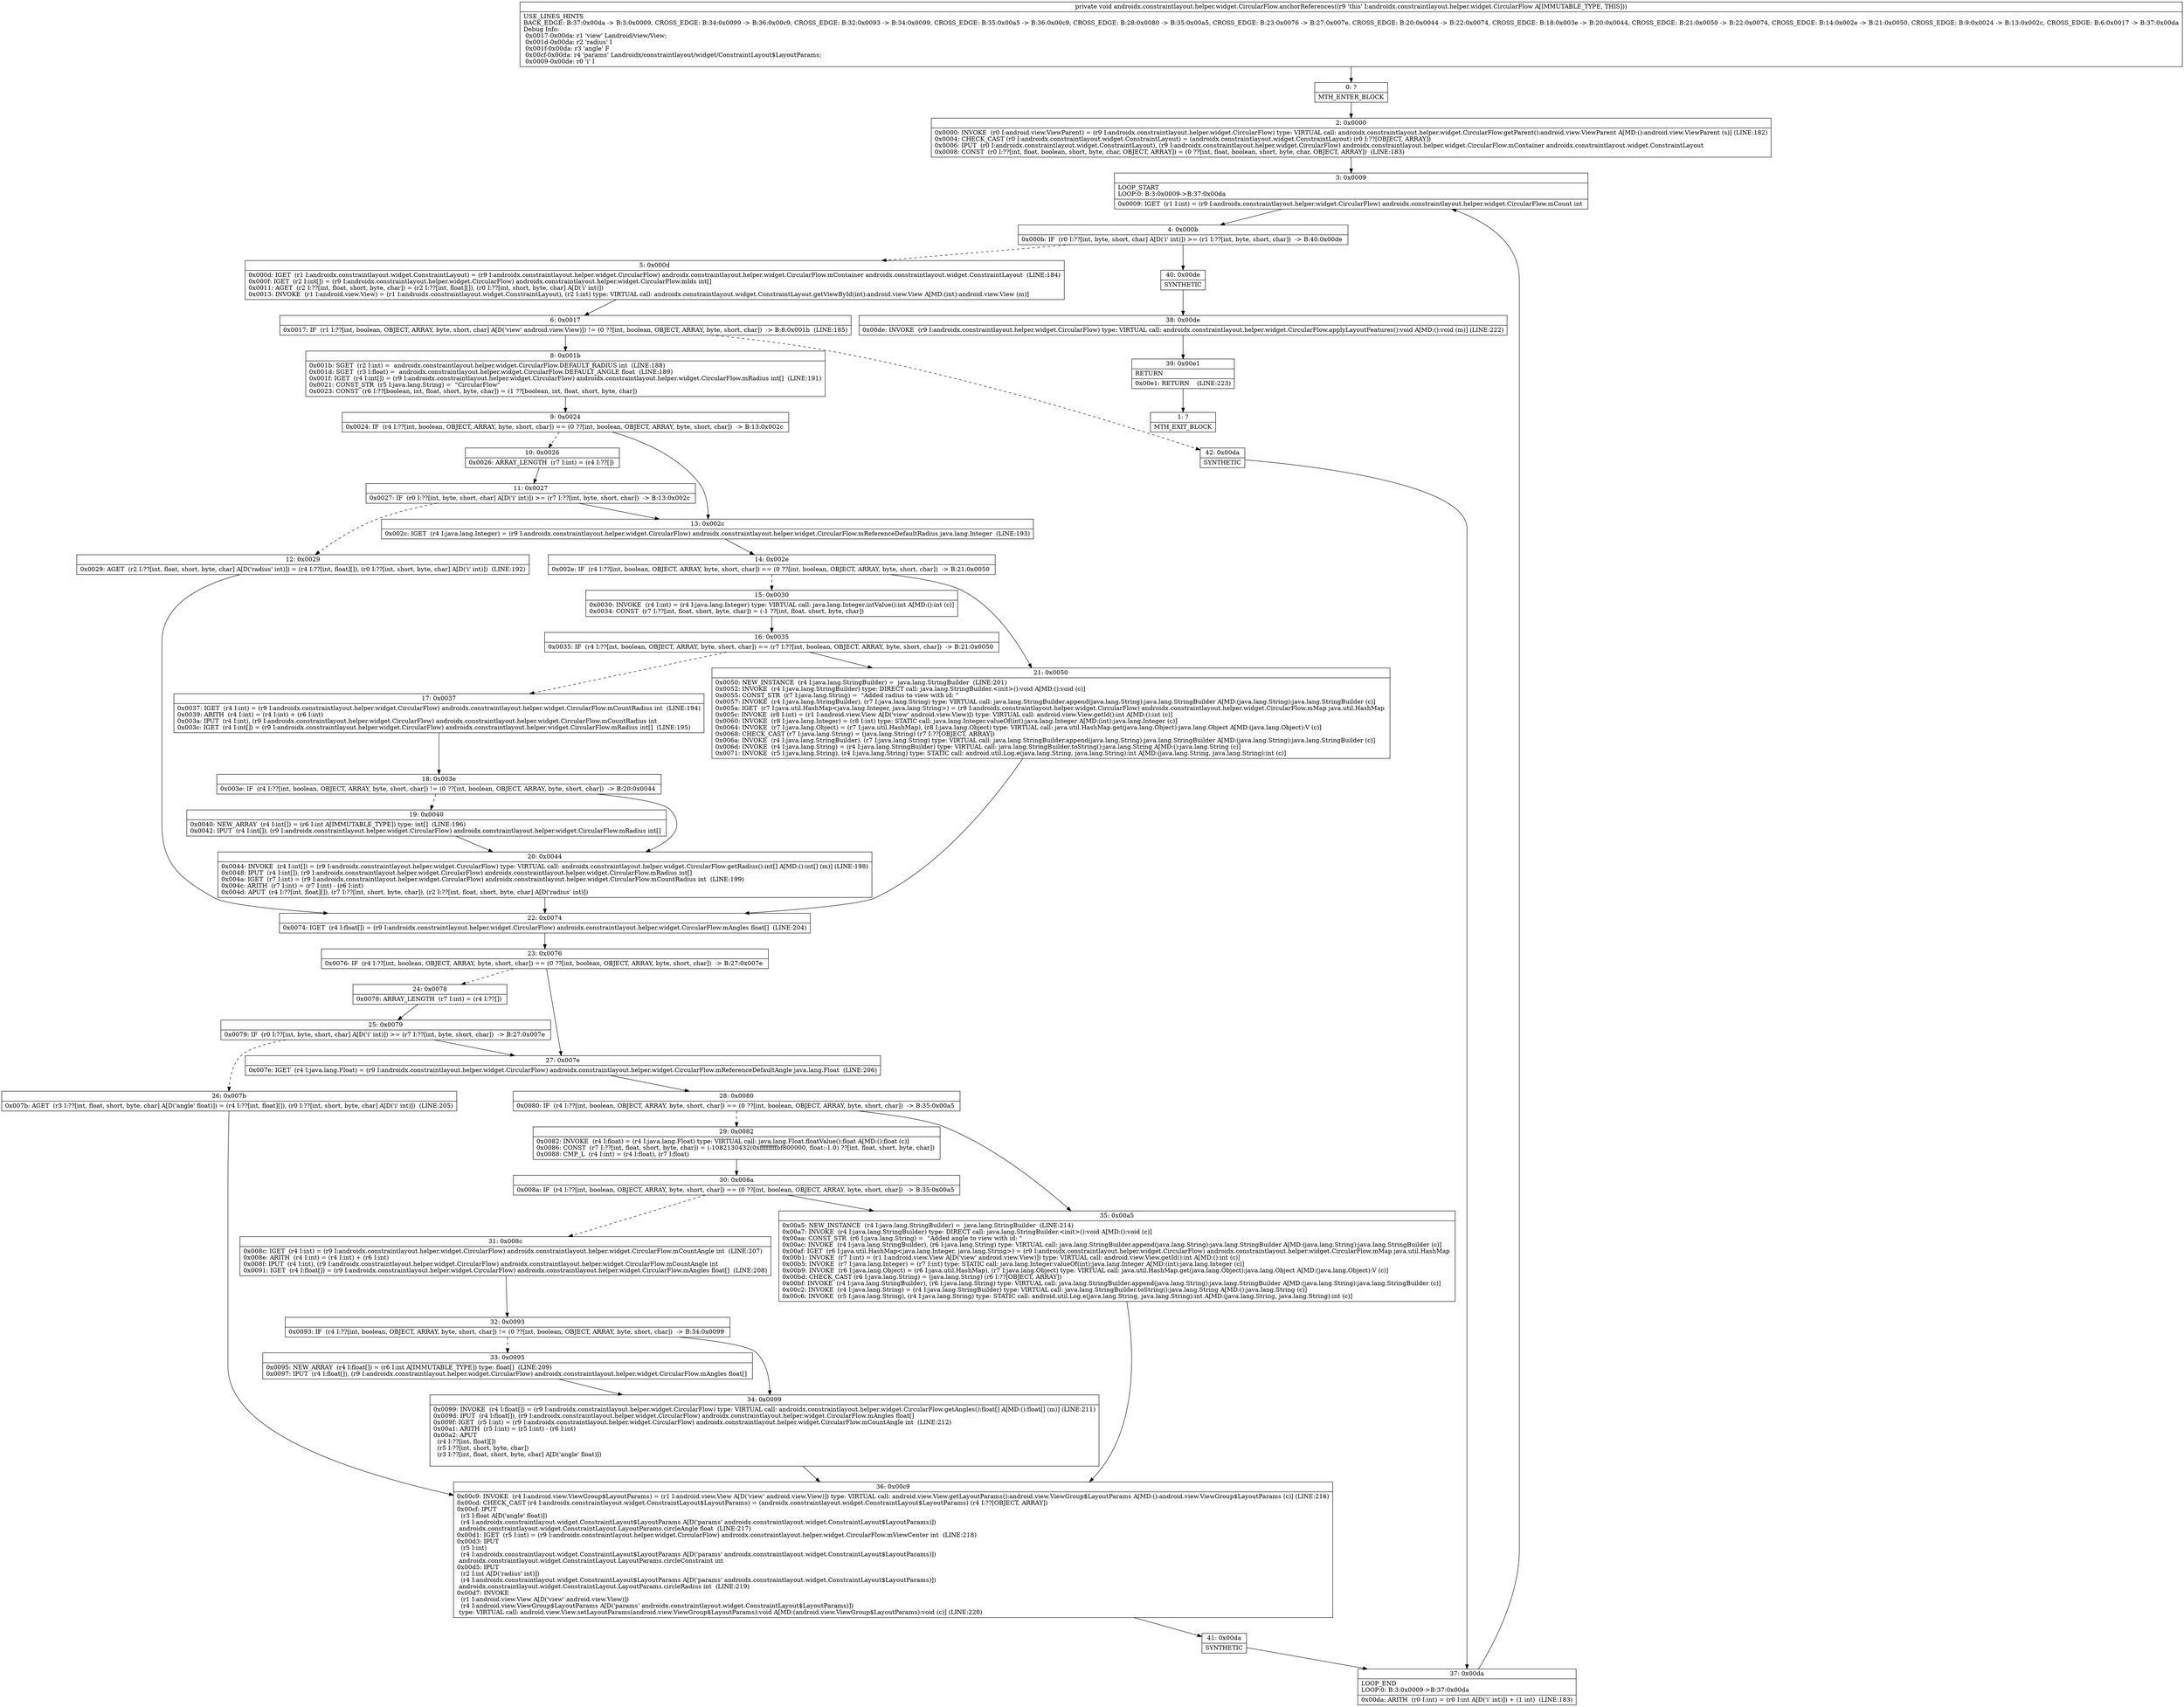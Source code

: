 digraph "CFG forandroidx.constraintlayout.helper.widget.CircularFlow.anchorReferences()V" {
Node_0 [shape=record,label="{0\:\ ?|MTH_ENTER_BLOCK\l}"];
Node_2 [shape=record,label="{2\:\ 0x0000|0x0000: INVOKE  (r0 I:android.view.ViewParent) = (r9 I:androidx.constraintlayout.helper.widget.CircularFlow) type: VIRTUAL call: androidx.constraintlayout.helper.widget.CircularFlow.getParent():android.view.ViewParent A[MD:():android.view.ViewParent (s)] (LINE:182)\l0x0004: CHECK_CAST (r0 I:androidx.constraintlayout.widget.ConstraintLayout) = (androidx.constraintlayout.widget.ConstraintLayout) (r0 I:??[OBJECT, ARRAY]) \l0x0006: IPUT  (r0 I:androidx.constraintlayout.widget.ConstraintLayout), (r9 I:androidx.constraintlayout.helper.widget.CircularFlow) androidx.constraintlayout.helper.widget.CircularFlow.mContainer androidx.constraintlayout.widget.ConstraintLayout \l0x0008: CONST  (r0 I:??[int, float, boolean, short, byte, char, OBJECT, ARRAY]) = (0 ??[int, float, boolean, short, byte, char, OBJECT, ARRAY])  (LINE:183)\l}"];
Node_3 [shape=record,label="{3\:\ 0x0009|LOOP_START\lLOOP:0: B:3:0x0009\-\>B:37:0x00da\l|0x0009: IGET  (r1 I:int) = (r9 I:androidx.constraintlayout.helper.widget.CircularFlow) androidx.constraintlayout.helper.widget.CircularFlow.mCount int \l}"];
Node_4 [shape=record,label="{4\:\ 0x000b|0x000b: IF  (r0 I:??[int, byte, short, char] A[D('i' int)]) \>= (r1 I:??[int, byte, short, char])  \-\> B:40:0x00de \l}"];
Node_5 [shape=record,label="{5\:\ 0x000d|0x000d: IGET  (r1 I:androidx.constraintlayout.widget.ConstraintLayout) = (r9 I:androidx.constraintlayout.helper.widget.CircularFlow) androidx.constraintlayout.helper.widget.CircularFlow.mContainer androidx.constraintlayout.widget.ConstraintLayout  (LINE:184)\l0x000f: IGET  (r2 I:int[]) = (r9 I:androidx.constraintlayout.helper.widget.CircularFlow) androidx.constraintlayout.helper.widget.CircularFlow.mIds int[] \l0x0011: AGET  (r2 I:??[int, float, short, byte, char]) = (r2 I:??[int, float][]), (r0 I:??[int, short, byte, char] A[D('i' int)]) \l0x0013: INVOKE  (r1 I:android.view.View) = (r1 I:androidx.constraintlayout.widget.ConstraintLayout), (r2 I:int) type: VIRTUAL call: androidx.constraintlayout.widget.ConstraintLayout.getViewById(int):android.view.View A[MD:(int):android.view.View (m)]\l}"];
Node_6 [shape=record,label="{6\:\ 0x0017|0x0017: IF  (r1 I:??[int, boolean, OBJECT, ARRAY, byte, short, char] A[D('view' android.view.View)]) != (0 ??[int, boolean, OBJECT, ARRAY, byte, short, char])  \-\> B:8:0x001b  (LINE:185)\l}"];
Node_8 [shape=record,label="{8\:\ 0x001b|0x001b: SGET  (r2 I:int) =  androidx.constraintlayout.helper.widget.CircularFlow.DEFAULT_RADIUS int  (LINE:188)\l0x001d: SGET  (r3 I:float) =  androidx.constraintlayout.helper.widget.CircularFlow.DEFAULT_ANGLE float  (LINE:189)\l0x001f: IGET  (r4 I:int[]) = (r9 I:androidx.constraintlayout.helper.widget.CircularFlow) androidx.constraintlayout.helper.widget.CircularFlow.mRadius int[]  (LINE:191)\l0x0021: CONST_STR  (r5 I:java.lang.String) =  \"CircularFlow\" \l0x0023: CONST  (r6 I:??[boolean, int, float, short, byte, char]) = (1 ??[boolean, int, float, short, byte, char]) \l}"];
Node_9 [shape=record,label="{9\:\ 0x0024|0x0024: IF  (r4 I:??[int, boolean, OBJECT, ARRAY, byte, short, char]) == (0 ??[int, boolean, OBJECT, ARRAY, byte, short, char])  \-\> B:13:0x002c \l}"];
Node_10 [shape=record,label="{10\:\ 0x0026|0x0026: ARRAY_LENGTH  (r7 I:int) = (r4 I:??[]) \l}"];
Node_11 [shape=record,label="{11\:\ 0x0027|0x0027: IF  (r0 I:??[int, byte, short, char] A[D('i' int)]) \>= (r7 I:??[int, byte, short, char])  \-\> B:13:0x002c \l}"];
Node_12 [shape=record,label="{12\:\ 0x0029|0x0029: AGET  (r2 I:??[int, float, short, byte, char] A[D('radius' int)]) = (r4 I:??[int, float][]), (r0 I:??[int, short, byte, char] A[D('i' int)])  (LINE:192)\l}"];
Node_22 [shape=record,label="{22\:\ 0x0074|0x0074: IGET  (r4 I:float[]) = (r9 I:androidx.constraintlayout.helper.widget.CircularFlow) androidx.constraintlayout.helper.widget.CircularFlow.mAngles float[]  (LINE:204)\l}"];
Node_23 [shape=record,label="{23\:\ 0x0076|0x0076: IF  (r4 I:??[int, boolean, OBJECT, ARRAY, byte, short, char]) == (0 ??[int, boolean, OBJECT, ARRAY, byte, short, char])  \-\> B:27:0x007e \l}"];
Node_24 [shape=record,label="{24\:\ 0x0078|0x0078: ARRAY_LENGTH  (r7 I:int) = (r4 I:??[]) \l}"];
Node_25 [shape=record,label="{25\:\ 0x0079|0x0079: IF  (r0 I:??[int, byte, short, char] A[D('i' int)]) \>= (r7 I:??[int, byte, short, char])  \-\> B:27:0x007e \l}"];
Node_26 [shape=record,label="{26\:\ 0x007b|0x007b: AGET  (r3 I:??[int, float, short, byte, char] A[D('angle' float)]) = (r4 I:??[int, float][]), (r0 I:??[int, short, byte, char] A[D('i' int)])  (LINE:205)\l}"];
Node_36 [shape=record,label="{36\:\ 0x00c9|0x00c9: INVOKE  (r4 I:android.view.ViewGroup$LayoutParams) = (r1 I:android.view.View A[D('view' android.view.View)]) type: VIRTUAL call: android.view.View.getLayoutParams():android.view.ViewGroup$LayoutParams A[MD:():android.view.ViewGroup$LayoutParams (c)] (LINE:216)\l0x00cd: CHECK_CAST (r4 I:androidx.constraintlayout.widget.ConstraintLayout$LayoutParams) = (androidx.constraintlayout.widget.ConstraintLayout$LayoutParams) (r4 I:??[OBJECT, ARRAY]) \l0x00cf: IPUT  \l  (r3 I:float A[D('angle' float)])\l  (r4 I:androidx.constraintlayout.widget.ConstraintLayout$LayoutParams A[D('params' androidx.constraintlayout.widget.ConstraintLayout$LayoutParams)])\l androidx.constraintlayout.widget.ConstraintLayout.LayoutParams.circleAngle float  (LINE:217)\l0x00d1: IGET  (r5 I:int) = (r9 I:androidx.constraintlayout.helper.widget.CircularFlow) androidx.constraintlayout.helper.widget.CircularFlow.mViewCenter int  (LINE:218)\l0x00d3: IPUT  \l  (r5 I:int)\l  (r4 I:androidx.constraintlayout.widget.ConstraintLayout$LayoutParams A[D('params' androidx.constraintlayout.widget.ConstraintLayout$LayoutParams)])\l androidx.constraintlayout.widget.ConstraintLayout.LayoutParams.circleConstraint int \l0x00d5: IPUT  \l  (r2 I:int A[D('radius' int)])\l  (r4 I:androidx.constraintlayout.widget.ConstraintLayout$LayoutParams A[D('params' androidx.constraintlayout.widget.ConstraintLayout$LayoutParams)])\l androidx.constraintlayout.widget.ConstraintLayout.LayoutParams.circleRadius int  (LINE:219)\l0x00d7: INVOKE  \l  (r1 I:android.view.View A[D('view' android.view.View)])\l  (r4 I:android.view.ViewGroup$LayoutParams A[D('params' androidx.constraintlayout.widget.ConstraintLayout$LayoutParams)])\l type: VIRTUAL call: android.view.View.setLayoutParams(android.view.ViewGroup$LayoutParams):void A[MD:(android.view.ViewGroup$LayoutParams):void (c)] (LINE:220)\l}"];
Node_41 [shape=record,label="{41\:\ 0x00da|SYNTHETIC\l}"];
Node_37 [shape=record,label="{37\:\ 0x00da|LOOP_END\lLOOP:0: B:3:0x0009\-\>B:37:0x00da\l|0x00da: ARITH  (r0 I:int) = (r0 I:int A[D('i' int)]) + (1 int)  (LINE:183)\l}"];
Node_27 [shape=record,label="{27\:\ 0x007e|0x007e: IGET  (r4 I:java.lang.Float) = (r9 I:androidx.constraintlayout.helper.widget.CircularFlow) androidx.constraintlayout.helper.widget.CircularFlow.mReferenceDefaultAngle java.lang.Float  (LINE:206)\l}"];
Node_28 [shape=record,label="{28\:\ 0x0080|0x0080: IF  (r4 I:??[int, boolean, OBJECT, ARRAY, byte, short, char]) == (0 ??[int, boolean, OBJECT, ARRAY, byte, short, char])  \-\> B:35:0x00a5 \l}"];
Node_29 [shape=record,label="{29\:\ 0x0082|0x0082: INVOKE  (r4 I:float) = (r4 I:java.lang.Float) type: VIRTUAL call: java.lang.Float.floatValue():float A[MD:():float (c)]\l0x0086: CONST  (r7 I:??[int, float, short, byte, char]) = (\-1082130432(0xffffffffbf800000, float:\-1.0) ??[int, float, short, byte, char]) \l0x0088: CMP_L  (r4 I:int) = (r4 I:float), (r7 I:float) \l}"];
Node_30 [shape=record,label="{30\:\ 0x008a|0x008a: IF  (r4 I:??[int, boolean, OBJECT, ARRAY, byte, short, char]) == (0 ??[int, boolean, OBJECT, ARRAY, byte, short, char])  \-\> B:35:0x00a5 \l}"];
Node_31 [shape=record,label="{31\:\ 0x008c|0x008c: IGET  (r4 I:int) = (r9 I:androidx.constraintlayout.helper.widget.CircularFlow) androidx.constraintlayout.helper.widget.CircularFlow.mCountAngle int  (LINE:207)\l0x008e: ARITH  (r4 I:int) = (r4 I:int) + (r6 I:int) \l0x008f: IPUT  (r4 I:int), (r9 I:androidx.constraintlayout.helper.widget.CircularFlow) androidx.constraintlayout.helper.widget.CircularFlow.mCountAngle int \l0x0091: IGET  (r4 I:float[]) = (r9 I:androidx.constraintlayout.helper.widget.CircularFlow) androidx.constraintlayout.helper.widget.CircularFlow.mAngles float[]  (LINE:208)\l}"];
Node_32 [shape=record,label="{32\:\ 0x0093|0x0093: IF  (r4 I:??[int, boolean, OBJECT, ARRAY, byte, short, char]) != (0 ??[int, boolean, OBJECT, ARRAY, byte, short, char])  \-\> B:34:0x0099 \l}"];
Node_33 [shape=record,label="{33\:\ 0x0095|0x0095: NEW_ARRAY  (r4 I:float[]) = (r6 I:int A[IMMUTABLE_TYPE]) type: float[]  (LINE:209)\l0x0097: IPUT  (r4 I:float[]), (r9 I:androidx.constraintlayout.helper.widget.CircularFlow) androidx.constraintlayout.helper.widget.CircularFlow.mAngles float[] \l}"];
Node_34 [shape=record,label="{34\:\ 0x0099|0x0099: INVOKE  (r4 I:float[]) = (r9 I:androidx.constraintlayout.helper.widget.CircularFlow) type: VIRTUAL call: androidx.constraintlayout.helper.widget.CircularFlow.getAngles():float[] A[MD:():float[] (m)] (LINE:211)\l0x009d: IPUT  (r4 I:float[]), (r9 I:androidx.constraintlayout.helper.widget.CircularFlow) androidx.constraintlayout.helper.widget.CircularFlow.mAngles float[] \l0x009f: IGET  (r5 I:int) = (r9 I:androidx.constraintlayout.helper.widget.CircularFlow) androidx.constraintlayout.helper.widget.CircularFlow.mCountAngle int  (LINE:212)\l0x00a1: ARITH  (r5 I:int) = (r5 I:int) \- (r6 I:int) \l0x00a2: APUT  \l  (r4 I:??[int, float][])\l  (r5 I:??[int, short, byte, char])\l  (r3 I:??[int, float, short, byte, char] A[D('angle' float)])\l \l}"];
Node_35 [shape=record,label="{35\:\ 0x00a5|0x00a5: NEW_INSTANCE  (r4 I:java.lang.StringBuilder) =  java.lang.StringBuilder  (LINE:214)\l0x00a7: INVOKE  (r4 I:java.lang.StringBuilder) type: DIRECT call: java.lang.StringBuilder.\<init\>():void A[MD:():void (c)]\l0x00aa: CONST_STR  (r6 I:java.lang.String) =  \"Added angle to view with id: \" \l0x00ac: INVOKE  (r4 I:java.lang.StringBuilder), (r6 I:java.lang.String) type: VIRTUAL call: java.lang.StringBuilder.append(java.lang.String):java.lang.StringBuilder A[MD:(java.lang.String):java.lang.StringBuilder (c)]\l0x00af: IGET  (r6 I:java.util.HashMap\<java.lang.Integer, java.lang.String\>) = (r9 I:androidx.constraintlayout.helper.widget.CircularFlow) androidx.constraintlayout.helper.widget.CircularFlow.mMap java.util.HashMap \l0x00b1: INVOKE  (r7 I:int) = (r1 I:android.view.View A[D('view' android.view.View)]) type: VIRTUAL call: android.view.View.getId():int A[MD:():int (c)]\l0x00b5: INVOKE  (r7 I:java.lang.Integer) = (r7 I:int) type: STATIC call: java.lang.Integer.valueOf(int):java.lang.Integer A[MD:(int):java.lang.Integer (c)]\l0x00b9: INVOKE  (r6 I:java.lang.Object) = (r6 I:java.util.HashMap), (r7 I:java.lang.Object) type: VIRTUAL call: java.util.HashMap.get(java.lang.Object):java.lang.Object A[MD:(java.lang.Object):V (c)]\l0x00bd: CHECK_CAST (r6 I:java.lang.String) = (java.lang.String) (r6 I:??[OBJECT, ARRAY]) \l0x00bf: INVOKE  (r4 I:java.lang.StringBuilder), (r6 I:java.lang.String) type: VIRTUAL call: java.lang.StringBuilder.append(java.lang.String):java.lang.StringBuilder A[MD:(java.lang.String):java.lang.StringBuilder (c)]\l0x00c2: INVOKE  (r4 I:java.lang.String) = (r4 I:java.lang.StringBuilder) type: VIRTUAL call: java.lang.StringBuilder.toString():java.lang.String A[MD:():java.lang.String (c)]\l0x00c6: INVOKE  (r5 I:java.lang.String), (r4 I:java.lang.String) type: STATIC call: android.util.Log.e(java.lang.String, java.lang.String):int A[MD:(java.lang.String, java.lang.String):int (c)]\l}"];
Node_13 [shape=record,label="{13\:\ 0x002c|0x002c: IGET  (r4 I:java.lang.Integer) = (r9 I:androidx.constraintlayout.helper.widget.CircularFlow) androidx.constraintlayout.helper.widget.CircularFlow.mReferenceDefaultRadius java.lang.Integer  (LINE:193)\l}"];
Node_14 [shape=record,label="{14\:\ 0x002e|0x002e: IF  (r4 I:??[int, boolean, OBJECT, ARRAY, byte, short, char]) == (0 ??[int, boolean, OBJECT, ARRAY, byte, short, char])  \-\> B:21:0x0050 \l}"];
Node_15 [shape=record,label="{15\:\ 0x0030|0x0030: INVOKE  (r4 I:int) = (r4 I:java.lang.Integer) type: VIRTUAL call: java.lang.Integer.intValue():int A[MD:():int (c)]\l0x0034: CONST  (r7 I:??[int, float, short, byte, char]) = (\-1 ??[int, float, short, byte, char]) \l}"];
Node_16 [shape=record,label="{16\:\ 0x0035|0x0035: IF  (r4 I:??[int, boolean, OBJECT, ARRAY, byte, short, char]) == (r7 I:??[int, boolean, OBJECT, ARRAY, byte, short, char])  \-\> B:21:0x0050 \l}"];
Node_17 [shape=record,label="{17\:\ 0x0037|0x0037: IGET  (r4 I:int) = (r9 I:androidx.constraintlayout.helper.widget.CircularFlow) androidx.constraintlayout.helper.widget.CircularFlow.mCountRadius int  (LINE:194)\l0x0039: ARITH  (r4 I:int) = (r4 I:int) + (r6 I:int) \l0x003a: IPUT  (r4 I:int), (r9 I:androidx.constraintlayout.helper.widget.CircularFlow) androidx.constraintlayout.helper.widget.CircularFlow.mCountRadius int \l0x003c: IGET  (r4 I:int[]) = (r9 I:androidx.constraintlayout.helper.widget.CircularFlow) androidx.constraintlayout.helper.widget.CircularFlow.mRadius int[]  (LINE:195)\l}"];
Node_18 [shape=record,label="{18\:\ 0x003e|0x003e: IF  (r4 I:??[int, boolean, OBJECT, ARRAY, byte, short, char]) != (0 ??[int, boolean, OBJECT, ARRAY, byte, short, char])  \-\> B:20:0x0044 \l}"];
Node_19 [shape=record,label="{19\:\ 0x0040|0x0040: NEW_ARRAY  (r4 I:int[]) = (r6 I:int A[IMMUTABLE_TYPE]) type: int[]  (LINE:196)\l0x0042: IPUT  (r4 I:int[]), (r9 I:androidx.constraintlayout.helper.widget.CircularFlow) androidx.constraintlayout.helper.widget.CircularFlow.mRadius int[] \l}"];
Node_20 [shape=record,label="{20\:\ 0x0044|0x0044: INVOKE  (r4 I:int[]) = (r9 I:androidx.constraintlayout.helper.widget.CircularFlow) type: VIRTUAL call: androidx.constraintlayout.helper.widget.CircularFlow.getRadius():int[] A[MD:():int[] (m)] (LINE:198)\l0x0048: IPUT  (r4 I:int[]), (r9 I:androidx.constraintlayout.helper.widget.CircularFlow) androidx.constraintlayout.helper.widget.CircularFlow.mRadius int[] \l0x004a: IGET  (r7 I:int) = (r9 I:androidx.constraintlayout.helper.widget.CircularFlow) androidx.constraintlayout.helper.widget.CircularFlow.mCountRadius int  (LINE:199)\l0x004c: ARITH  (r7 I:int) = (r7 I:int) \- (r6 I:int) \l0x004d: APUT  (r4 I:??[int, float][]), (r7 I:??[int, short, byte, char]), (r2 I:??[int, float, short, byte, char] A[D('radius' int)]) \l}"];
Node_21 [shape=record,label="{21\:\ 0x0050|0x0050: NEW_INSTANCE  (r4 I:java.lang.StringBuilder) =  java.lang.StringBuilder  (LINE:201)\l0x0052: INVOKE  (r4 I:java.lang.StringBuilder) type: DIRECT call: java.lang.StringBuilder.\<init\>():void A[MD:():void (c)]\l0x0055: CONST_STR  (r7 I:java.lang.String) =  \"Added radius to view with id: \" \l0x0057: INVOKE  (r4 I:java.lang.StringBuilder), (r7 I:java.lang.String) type: VIRTUAL call: java.lang.StringBuilder.append(java.lang.String):java.lang.StringBuilder A[MD:(java.lang.String):java.lang.StringBuilder (c)]\l0x005a: IGET  (r7 I:java.util.HashMap\<java.lang.Integer, java.lang.String\>) = (r9 I:androidx.constraintlayout.helper.widget.CircularFlow) androidx.constraintlayout.helper.widget.CircularFlow.mMap java.util.HashMap \l0x005c: INVOKE  (r8 I:int) = (r1 I:android.view.View A[D('view' android.view.View)]) type: VIRTUAL call: android.view.View.getId():int A[MD:():int (c)]\l0x0060: INVOKE  (r8 I:java.lang.Integer) = (r8 I:int) type: STATIC call: java.lang.Integer.valueOf(int):java.lang.Integer A[MD:(int):java.lang.Integer (c)]\l0x0064: INVOKE  (r7 I:java.lang.Object) = (r7 I:java.util.HashMap), (r8 I:java.lang.Object) type: VIRTUAL call: java.util.HashMap.get(java.lang.Object):java.lang.Object A[MD:(java.lang.Object):V (c)]\l0x0068: CHECK_CAST (r7 I:java.lang.String) = (java.lang.String) (r7 I:??[OBJECT, ARRAY]) \l0x006a: INVOKE  (r4 I:java.lang.StringBuilder), (r7 I:java.lang.String) type: VIRTUAL call: java.lang.StringBuilder.append(java.lang.String):java.lang.StringBuilder A[MD:(java.lang.String):java.lang.StringBuilder (c)]\l0x006d: INVOKE  (r4 I:java.lang.String) = (r4 I:java.lang.StringBuilder) type: VIRTUAL call: java.lang.StringBuilder.toString():java.lang.String A[MD:():java.lang.String (c)]\l0x0071: INVOKE  (r5 I:java.lang.String), (r4 I:java.lang.String) type: STATIC call: android.util.Log.e(java.lang.String, java.lang.String):int A[MD:(java.lang.String, java.lang.String):int (c)]\l}"];
Node_42 [shape=record,label="{42\:\ 0x00da|SYNTHETIC\l}"];
Node_40 [shape=record,label="{40\:\ 0x00de|SYNTHETIC\l}"];
Node_38 [shape=record,label="{38\:\ 0x00de|0x00de: INVOKE  (r9 I:androidx.constraintlayout.helper.widget.CircularFlow) type: VIRTUAL call: androidx.constraintlayout.helper.widget.CircularFlow.applyLayoutFeatures():void A[MD:():void (m)] (LINE:222)\l}"];
Node_39 [shape=record,label="{39\:\ 0x00e1|RETURN\l|0x00e1: RETURN    (LINE:223)\l}"];
Node_1 [shape=record,label="{1\:\ ?|MTH_EXIT_BLOCK\l}"];
MethodNode[shape=record,label="{private void androidx.constraintlayout.helper.widget.CircularFlow.anchorReferences((r9 'this' I:androidx.constraintlayout.helper.widget.CircularFlow A[IMMUTABLE_TYPE, THIS]))  | USE_LINES_HINTS\lBACK_EDGE: B:37:0x00da \-\> B:3:0x0009, CROSS_EDGE: B:34:0x0099 \-\> B:36:0x00c9, CROSS_EDGE: B:32:0x0093 \-\> B:34:0x0099, CROSS_EDGE: B:35:0x00a5 \-\> B:36:0x00c9, CROSS_EDGE: B:28:0x0080 \-\> B:35:0x00a5, CROSS_EDGE: B:23:0x0076 \-\> B:27:0x007e, CROSS_EDGE: B:20:0x0044 \-\> B:22:0x0074, CROSS_EDGE: B:18:0x003e \-\> B:20:0x0044, CROSS_EDGE: B:21:0x0050 \-\> B:22:0x0074, CROSS_EDGE: B:14:0x002e \-\> B:21:0x0050, CROSS_EDGE: B:9:0x0024 \-\> B:13:0x002c, CROSS_EDGE: B:6:0x0017 \-\> B:37:0x00da\lDebug Info:\l  0x0017\-0x00da: r1 'view' Landroid\/view\/View;\l  0x001d\-0x00da: r2 'radius' I\l  0x001f\-0x00da: r3 'angle' F\l  0x00cf\-0x00da: r4 'params' Landroidx\/constraintlayout\/widget\/ConstraintLayout$LayoutParams;\l  0x0009\-0x00de: r0 'i' I\l}"];
MethodNode -> Node_0;Node_0 -> Node_2;
Node_2 -> Node_3;
Node_3 -> Node_4;
Node_4 -> Node_5[style=dashed];
Node_4 -> Node_40;
Node_5 -> Node_6;
Node_6 -> Node_8;
Node_6 -> Node_42[style=dashed];
Node_8 -> Node_9;
Node_9 -> Node_10[style=dashed];
Node_9 -> Node_13;
Node_10 -> Node_11;
Node_11 -> Node_12[style=dashed];
Node_11 -> Node_13;
Node_12 -> Node_22;
Node_22 -> Node_23;
Node_23 -> Node_24[style=dashed];
Node_23 -> Node_27;
Node_24 -> Node_25;
Node_25 -> Node_26[style=dashed];
Node_25 -> Node_27;
Node_26 -> Node_36;
Node_36 -> Node_41;
Node_41 -> Node_37;
Node_37 -> Node_3;
Node_27 -> Node_28;
Node_28 -> Node_29[style=dashed];
Node_28 -> Node_35;
Node_29 -> Node_30;
Node_30 -> Node_31[style=dashed];
Node_30 -> Node_35;
Node_31 -> Node_32;
Node_32 -> Node_33[style=dashed];
Node_32 -> Node_34;
Node_33 -> Node_34;
Node_34 -> Node_36;
Node_35 -> Node_36;
Node_13 -> Node_14;
Node_14 -> Node_15[style=dashed];
Node_14 -> Node_21;
Node_15 -> Node_16;
Node_16 -> Node_17[style=dashed];
Node_16 -> Node_21;
Node_17 -> Node_18;
Node_18 -> Node_19[style=dashed];
Node_18 -> Node_20;
Node_19 -> Node_20;
Node_20 -> Node_22;
Node_21 -> Node_22;
Node_42 -> Node_37;
Node_40 -> Node_38;
Node_38 -> Node_39;
Node_39 -> Node_1;
}

